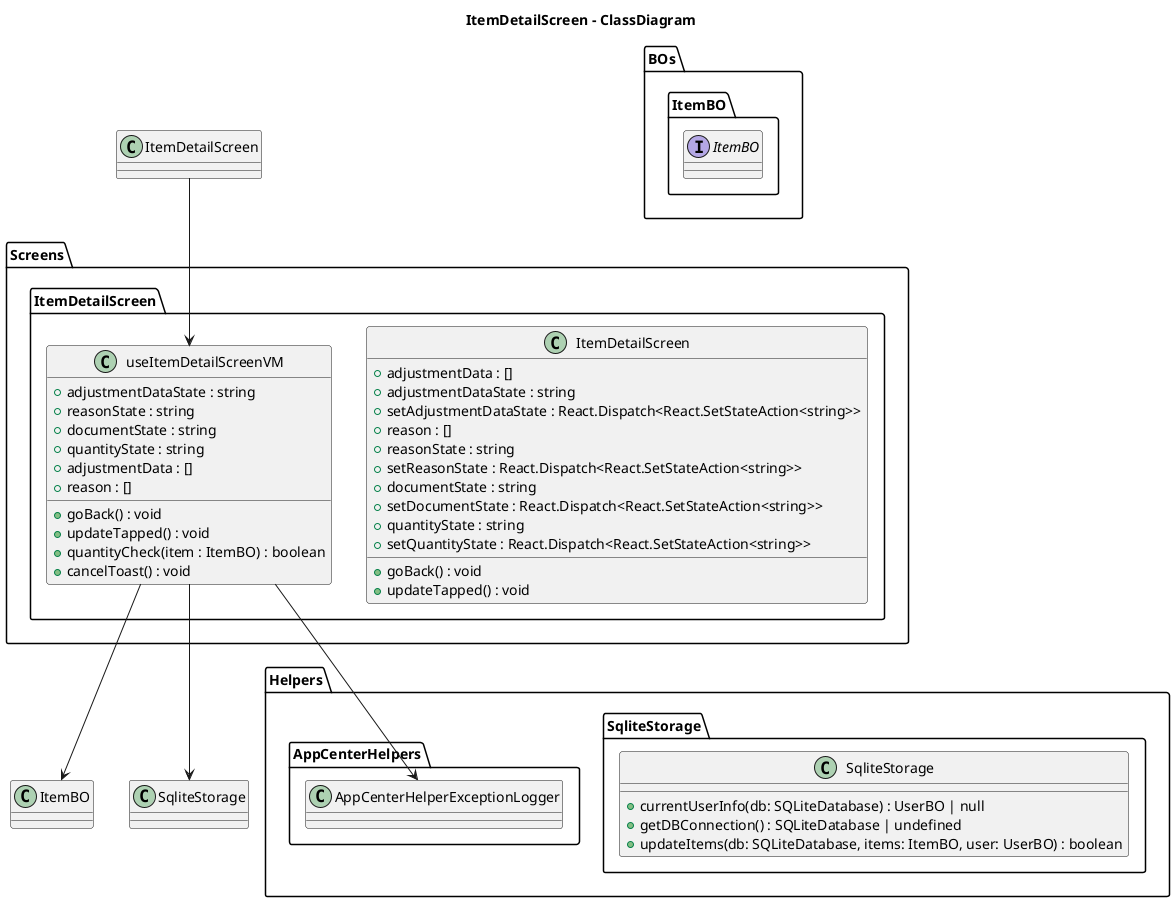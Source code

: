 @startuml ItemDetailScreen-ClassDiagram

title ItemDetailScreen - ClassDiagram

package Screens {
    package ItemDetailScreen{
        class ItemDetailScreen {
            + adjustmentData : []
            + adjustmentDataState : string
            + setAdjustmentDataState : React.Dispatch<React.SetStateAction<string>>
            + reason : []
            + reasonState : string
            + setReasonState : React.Dispatch<React.SetStateAction<string>>
            + documentState : string
            + setDocumentState : React.Dispatch<React.SetStateAction<string>>
            + quantityState : string
            + setQuantityState : React.Dispatch<React.SetStateAction<string>>
            + goBack() : void
            + updateTapped() : void
        }

        class useItemDetailScreenVM{
            + adjustmentDataState : string
            + reasonState : string
            + documentState : string
            + quantityState : string
            + adjustmentData : []
            + reason : []
            + goBack() : void
            + updateTapped() : void
            + quantityCheck(item : ItemBO) : boolean
            + cancelToast() : void   
        }
    }
}


package BOs {

    package ItemBO {
        interface ItemBO {

        }
    }

}


package Helpers {

    package SqliteStorage {
        class SqliteStorage {
            + currentUserInfo(db: SQLiteDatabase) : UserBO | null
            + getDBConnection() : SQLiteDatabase | undefined
            + updateItems(db: SQLiteDatabase, items: ItemBO, user: UserBO) : boolean
        }
    }

    package AppCenterHelpers {
        class AppCenterHelperExceptionLogger {

        }
    }
}



ItemDetailScreen --> useItemDetailScreenVM
useItemDetailScreenVM --> ItemBO
useItemDetailScreenVM --> SqliteStorage
useItemDetailScreenVM --> AppCenterHelperExceptionLogger

@enduml
